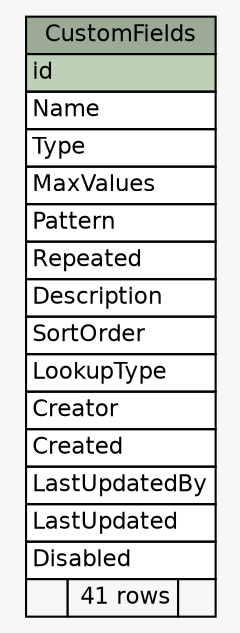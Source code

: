 // dot 2.28.0 on Linux 3.2.21-1.32.6.amzn1.x86_64
// SchemaSpy rev 590
digraph "CustomFields" {
  graph [
    rankdir="RL"
    bgcolor="#f7f7f7"
    nodesep="0.18"
    ranksep="0.46"
    fontname="Helvetica"
    fontsize="11"
  ];
  node [
    fontname="Helvetica"
    fontsize="11"
    shape="plaintext"
  ];
  edge [
    arrowsize="0.8"
  ];
  "CustomFields" [
    label=<
    <TABLE BORDER="0" CELLBORDER="1" CELLSPACING="0" BGCOLOR="#ffffff">
      <TR><TD COLSPAN="3" BGCOLOR="#9bab96" ALIGN="CENTER">CustomFields</TD></TR>
      <TR><TD PORT="id" COLSPAN="3" BGCOLOR="#bed1b8" ALIGN="LEFT">id</TD></TR>
      <TR><TD PORT="Name" COLSPAN="3" ALIGN="LEFT">Name</TD></TR>
      <TR><TD PORT="Type" COLSPAN="3" ALIGN="LEFT">Type</TD></TR>
      <TR><TD PORT="MaxValues" COLSPAN="3" ALIGN="LEFT">MaxValues</TD></TR>
      <TR><TD PORT="Pattern" COLSPAN="3" ALIGN="LEFT">Pattern</TD></TR>
      <TR><TD PORT="Repeated" COLSPAN="3" ALIGN="LEFT">Repeated</TD></TR>
      <TR><TD PORT="Description" COLSPAN="3" ALIGN="LEFT">Description</TD></TR>
      <TR><TD PORT="SortOrder" COLSPAN="3" ALIGN="LEFT">SortOrder</TD></TR>
      <TR><TD PORT="LookupType" COLSPAN="3" ALIGN="LEFT">LookupType</TD></TR>
      <TR><TD PORT="Creator" COLSPAN="3" ALIGN="LEFT">Creator</TD></TR>
      <TR><TD PORT="Created" COLSPAN="3" ALIGN="LEFT">Created</TD></TR>
      <TR><TD PORT="LastUpdatedBy" COLSPAN="3" ALIGN="LEFT">LastUpdatedBy</TD></TR>
      <TR><TD PORT="LastUpdated" COLSPAN="3" ALIGN="LEFT">LastUpdated</TD></TR>
      <TR><TD PORT="Disabled" COLSPAN="3" ALIGN="LEFT">Disabled</TD></TR>
      <TR><TD ALIGN="LEFT" BGCOLOR="#f7f7f7">  </TD><TD ALIGN="RIGHT" BGCOLOR="#f7f7f7">41 rows</TD><TD ALIGN="RIGHT" BGCOLOR="#f7f7f7">  </TD></TR>
    </TABLE>>
    URL="tables/CustomFields.html"
    tooltip="CustomFields"
  ];
}
